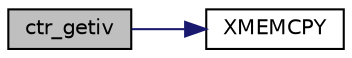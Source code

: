 digraph "ctr_getiv"
{
 // LATEX_PDF_SIZE
  edge [fontname="Helvetica",fontsize="10",labelfontname="Helvetica",labelfontsize="10"];
  node [fontname="Helvetica",fontsize="10",shape=record];
  rankdir="LR";
  Node0 [label="ctr_getiv",height=0.2,width=0.4,color="black", fillcolor="grey75", style="filled", fontcolor="black",tooltip="Get the current initialization vector."];
  Node0 -> Node1 [color="midnightblue",fontsize="10",style="solid"];
  Node1 [label="XMEMCPY",height=0.2,width=0.4,color="black", fillcolor="white", style="filled",URL="$tomcrypt__cfg_8h.html#a7691dd48d60d5fc6daf2fa7ec4c55e12",tooltip=" "];
}
